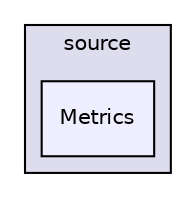 digraph "/src/src/source/Metrics" {
  compound=true
  node [ fontsize="10", fontname="Helvetica"];
  edge [ labelfontsize="10", labelfontname="Helvetica"];
  subgraph clusterdir_94e7a0fbe7f8eaf7f05ee7b02c647e9f {
    graph [ bgcolor="#ddddee", pencolor="black", label="source" fontname="Helvetica", fontsize="10", URL="dir_94e7a0fbe7f8eaf7f05ee7b02c647e9f.html"]
  dir_bf0a7c3e532907f9f3f02c86c398f633 [shape=box, label="Metrics", style="filled", fillcolor="#eeeeff", pencolor="black", URL="dir_bf0a7c3e532907f9f3f02c86c398f633.html"];
  }
}

